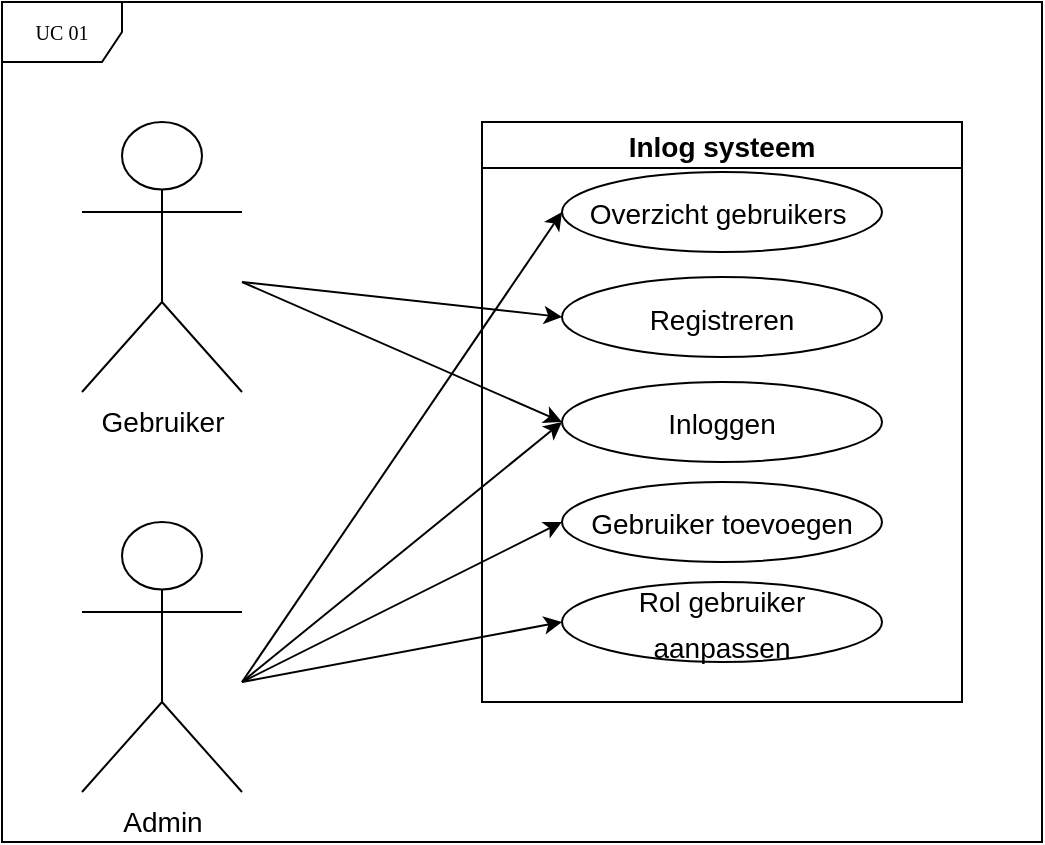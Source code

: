 <mxfile version="16.5.6" type="device"><diagram name="Page-1" id="c4acf3e9-155e-7222-9cf6-157b1a14988f"><mxGraphModel dx="2062" dy="1094" grid="1" gridSize="10" guides="1" tooltips="1" connect="1" arrows="1" fold="1" page="1" pageScale="1" pageWidth="850" pageHeight="1100" background="none" math="0" shadow="0"><root><mxCell id="0"/><mxCell id="1" parent="0"/><mxCell id="17acba5748e5396b-1" value="UC 01" style="shape=umlFrame;whiteSpace=wrap;html=1;rounded=0;shadow=0;comic=0;labelBackgroundColor=none;strokeWidth=1;fontFamily=Verdana;fontSize=10;align=center;" parent="1" vertex="1"><mxGeometry x="40" y="20" width="520" height="420" as="geometry"/></mxCell><mxCell id="vP5KQQVypekECooDQKsb-13" value="Gebruiker" style="shape=umlActor;verticalLabelPosition=bottom;verticalAlign=top;html=1;outlineConnect=0;fontSize=14;" vertex="1" parent="1"><mxGeometry x="80" y="80" width="80" height="135" as="geometry"/></mxCell><mxCell id="vP5KQQVypekECooDQKsb-14" value="Admin" style="shape=umlActor;verticalLabelPosition=bottom;verticalAlign=top;html=1;outlineConnect=0;fontSize=14;" vertex="1" parent="1"><mxGeometry x="80" y="280" width="80" height="135" as="geometry"/></mxCell><mxCell id="vP5KQQVypekECooDQKsb-15" value="Inlog systeem" style="swimlane;fontSize=14;" vertex="1" parent="1"><mxGeometry x="280" y="80" width="240" height="290" as="geometry"><mxRectangle x="280" y="80" width="130" height="23" as="alternateBounds"/></mxGeometry></mxCell><mxCell id="vP5KQQVypekECooDQKsb-1" value="" style="ellipse;whiteSpace=wrap;html=1;" vertex="1" parent="vP5KQQVypekECooDQKsb-15"><mxGeometry x="40" y="25" width="160" height="40" as="geometry"/></mxCell><mxCell id="vP5KQQVypekECooDQKsb-4" value="" style="ellipse;whiteSpace=wrap;html=1;" vertex="1" parent="vP5KQQVypekECooDQKsb-15"><mxGeometry x="40" y="77.5" width="160" height="40" as="geometry"/></mxCell><mxCell id="vP5KQQVypekECooDQKsb-6" value="" style="ellipse;whiteSpace=wrap;html=1;" vertex="1" parent="vP5KQQVypekECooDQKsb-15"><mxGeometry x="40" y="130" width="160" height="40" as="geometry"/></mxCell><mxCell id="vP5KQQVypekECooDQKsb-18" value="&lt;font style=&quot;font-size: 14px&quot;&gt;Overzicht gebruikers&amp;nbsp;&lt;/font&gt;" style="text;html=1;strokeColor=none;fillColor=none;align=center;verticalAlign=middle;whiteSpace=wrap;rounded=0;fontSize=19;" vertex="1" parent="vP5KQQVypekECooDQKsb-15"><mxGeometry x="50" y="30" width="140" height="30" as="geometry"/></mxCell><mxCell id="vP5KQQVypekECooDQKsb-19" value="&lt;font style=&quot;font-size: 14px&quot;&gt;Registreren&lt;/font&gt;" style="text;html=1;strokeColor=none;fillColor=none;align=center;verticalAlign=middle;whiteSpace=wrap;rounded=0;fontSize=19;" vertex="1" parent="vP5KQQVypekECooDQKsb-15"><mxGeometry x="50" y="82.5" width="140" height="30" as="geometry"/></mxCell><mxCell id="vP5KQQVypekECooDQKsb-20" value="&lt;font style=&quot;font-size: 14px&quot;&gt;Inloggen&lt;/font&gt;" style="text;html=1;strokeColor=none;fillColor=none;align=center;verticalAlign=middle;whiteSpace=wrap;rounded=0;fontSize=19;" vertex="1" parent="vP5KQQVypekECooDQKsb-15"><mxGeometry x="50" y="135" width="140" height="30" as="geometry"/></mxCell><mxCell id="vP5KQQVypekECooDQKsb-10" value="" style="ellipse;whiteSpace=wrap;html=1;" vertex="1" parent="vP5KQQVypekECooDQKsb-15"><mxGeometry x="40" y="230" width="160" height="40" as="geometry"/></mxCell><mxCell id="vP5KQQVypekECooDQKsb-22" value="&lt;span style=&quot;font-size: 14px&quot;&gt;Rol gebruiker aanpassen&lt;/span&gt;" style="text;html=1;strokeColor=none;fillColor=none;align=center;verticalAlign=middle;whiteSpace=wrap;rounded=0;fontSize=19;" vertex="1" parent="vP5KQQVypekECooDQKsb-15"><mxGeometry x="50" y="235" width="140" height="30" as="geometry"/></mxCell><mxCell id="vP5KQQVypekECooDQKsb-26" value="" style="ellipse;whiteSpace=wrap;html=1;" vertex="1" parent="vP5KQQVypekECooDQKsb-15"><mxGeometry x="40" y="180" width="160" height="40" as="geometry"/></mxCell><mxCell id="vP5KQQVypekECooDQKsb-25" value="&lt;span style=&quot;font-size: 14px&quot;&gt;Gebruiker toevoegen&lt;/span&gt;" style="text;html=1;strokeColor=none;fillColor=none;align=center;verticalAlign=middle;whiteSpace=wrap;rounded=0;fontSize=19;" vertex="1" parent="vP5KQQVypekECooDQKsb-15"><mxGeometry x="50" y="185" width="140" height="30" as="geometry"/></mxCell><mxCell id="vP5KQQVypekECooDQKsb-33" value="" style="endArrow=classic;html=1;rounded=0;fontSize=14;entryX=0;entryY=0.5;entryDx=0;entryDy=0;" edge="1" parent="1" target="vP5KQQVypekECooDQKsb-10"><mxGeometry width="50" height="50" relative="1" as="geometry"><mxPoint x="160" y="360" as="sourcePoint"/><mxPoint x="210" y="310" as="targetPoint"/></mxGeometry></mxCell><mxCell id="vP5KQQVypekECooDQKsb-34" value="" style="endArrow=classic;html=1;rounded=0;fontSize=14;entryX=0;entryY=0.5;entryDx=0;entryDy=0;" edge="1" parent="1" target="vP5KQQVypekECooDQKsb-26"><mxGeometry width="50" height="50" relative="1" as="geometry"><mxPoint x="160" y="360" as="sourcePoint"/><mxPoint x="330" y="340" as="targetPoint"/></mxGeometry></mxCell><mxCell id="vP5KQQVypekECooDQKsb-35" value="" style="endArrow=classic;html=1;rounded=0;fontSize=14;entryX=0;entryY=0.5;entryDx=0;entryDy=0;" edge="1" parent="1" target="vP5KQQVypekECooDQKsb-6"><mxGeometry width="50" height="50" relative="1" as="geometry"><mxPoint x="160" y="360" as="sourcePoint"/><mxPoint x="340" y="350" as="targetPoint"/></mxGeometry></mxCell><mxCell id="vP5KQQVypekECooDQKsb-36" value="" style="endArrow=classic;html=1;rounded=0;fontSize=14;entryX=0;entryY=0.5;entryDx=0;entryDy=0;" edge="1" parent="1" target="vP5KQQVypekECooDQKsb-1"><mxGeometry width="50" height="50" relative="1" as="geometry"><mxPoint x="160" y="360" as="sourcePoint"/><mxPoint x="350" y="360" as="targetPoint"/></mxGeometry></mxCell><mxCell id="vP5KQQVypekECooDQKsb-38" value="" style="endArrow=classic;html=1;rounded=0;fontSize=14;entryX=0;entryY=0.5;entryDx=0;entryDy=0;" edge="1" parent="1" target="vP5KQQVypekECooDQKsb-4"><mxGeometry width="50" height="50" relative="1" as="geometry"><mxPoint x="160" y="160" as="sourcePoint"/><mxPoint x="330" y="340" as="targetPoint"/></mxGeometry></mxCell><mxCell id="vP5KQQVypekECooDQKsb-39" value="" style="endArrow=classic;html=1;rounded=0;fontSize=14;entryX=0;entryY=0.5;entryDx=0;entryDy=0;" edge="1" parent="1" target="vP5KQQVypekECooDQKsb-6"><mxGeometry width="50" height="50" relative="1" as="geometry"><mxPoint x="160" y="160" as="sourcePoint"/><mxPoint x="340" y="350" as="targetPoint"/></mxGeometry></mxCell></root></mxGraphModel></diagram></mxfile>